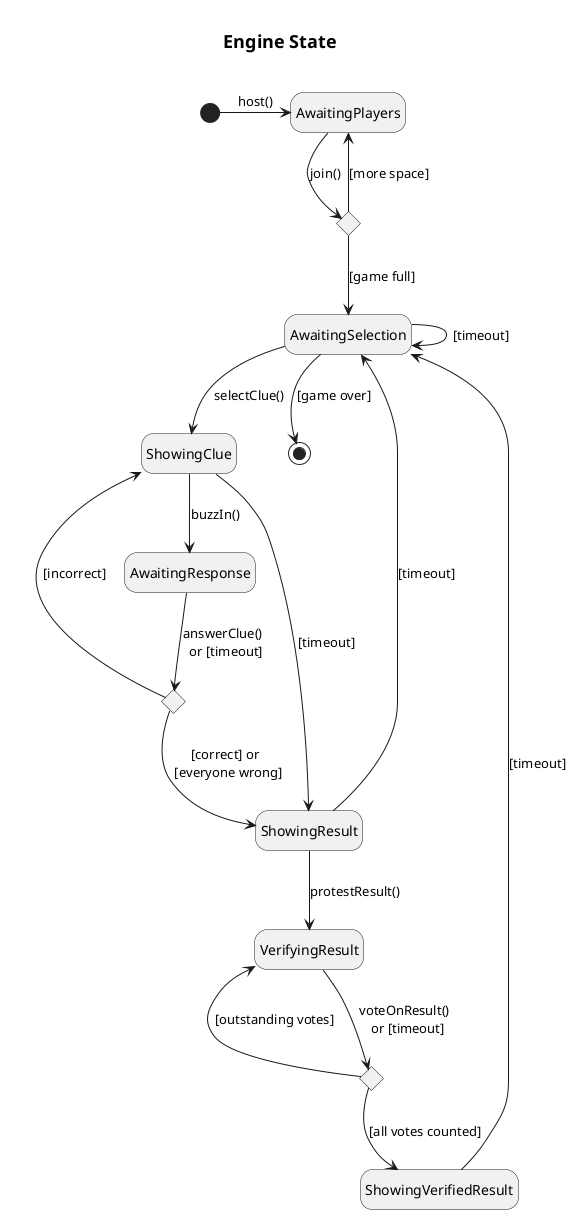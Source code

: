 @startuml stateDiagram
hide empty description

state AwaitingPlayers
state AwaitingSelection
state ShowingClue
state AwaitingResponse
state ShowingResult
state VerifyingResult
state ShowingVerifiedResult

state join <<choice>>
state answerClue <<choice>>
state voteOnResult <<choice>>

title \n=Engine State\n

[*] -> AwaitingPlayers : host()
AwaitingPlayers --> join : join()
join --> AwaitingPlayers : [more space]
join --> AwaitingSelection : [game full]
AwaitingSelection --> ShowingClue : selectClue()
AwaitingSelection --> AwaitingSelection : [timeout]
AwaitingSelection --> [*] : [game over]
ShowingClue --> AwaitingResponse: buzzIn()
ShowingClue --> ShowingResult: [timeout]
AwaitingResponse --> answerClue : answerClue() \n or [timeout]
answerClue --> ShowingResult : [correct] or \n [everyone wrong]
answerClue --> ShowingClue : [incorrect]
ShowingResult --> VerifyingResult : protestResult()
VerifyingResult --> voteOnResult : voteOnResult() \n or [timeout]
voteOnResult --> VerifyingResult : [outstanding votes]
voteOnResult --> ShowingVerifiedResult : [all votes counted]
ShowingResult --> AwaitingSelection : [timeout]
ShowingVerifiedResult --> AwaitingSelection : [timeout]

@enduml